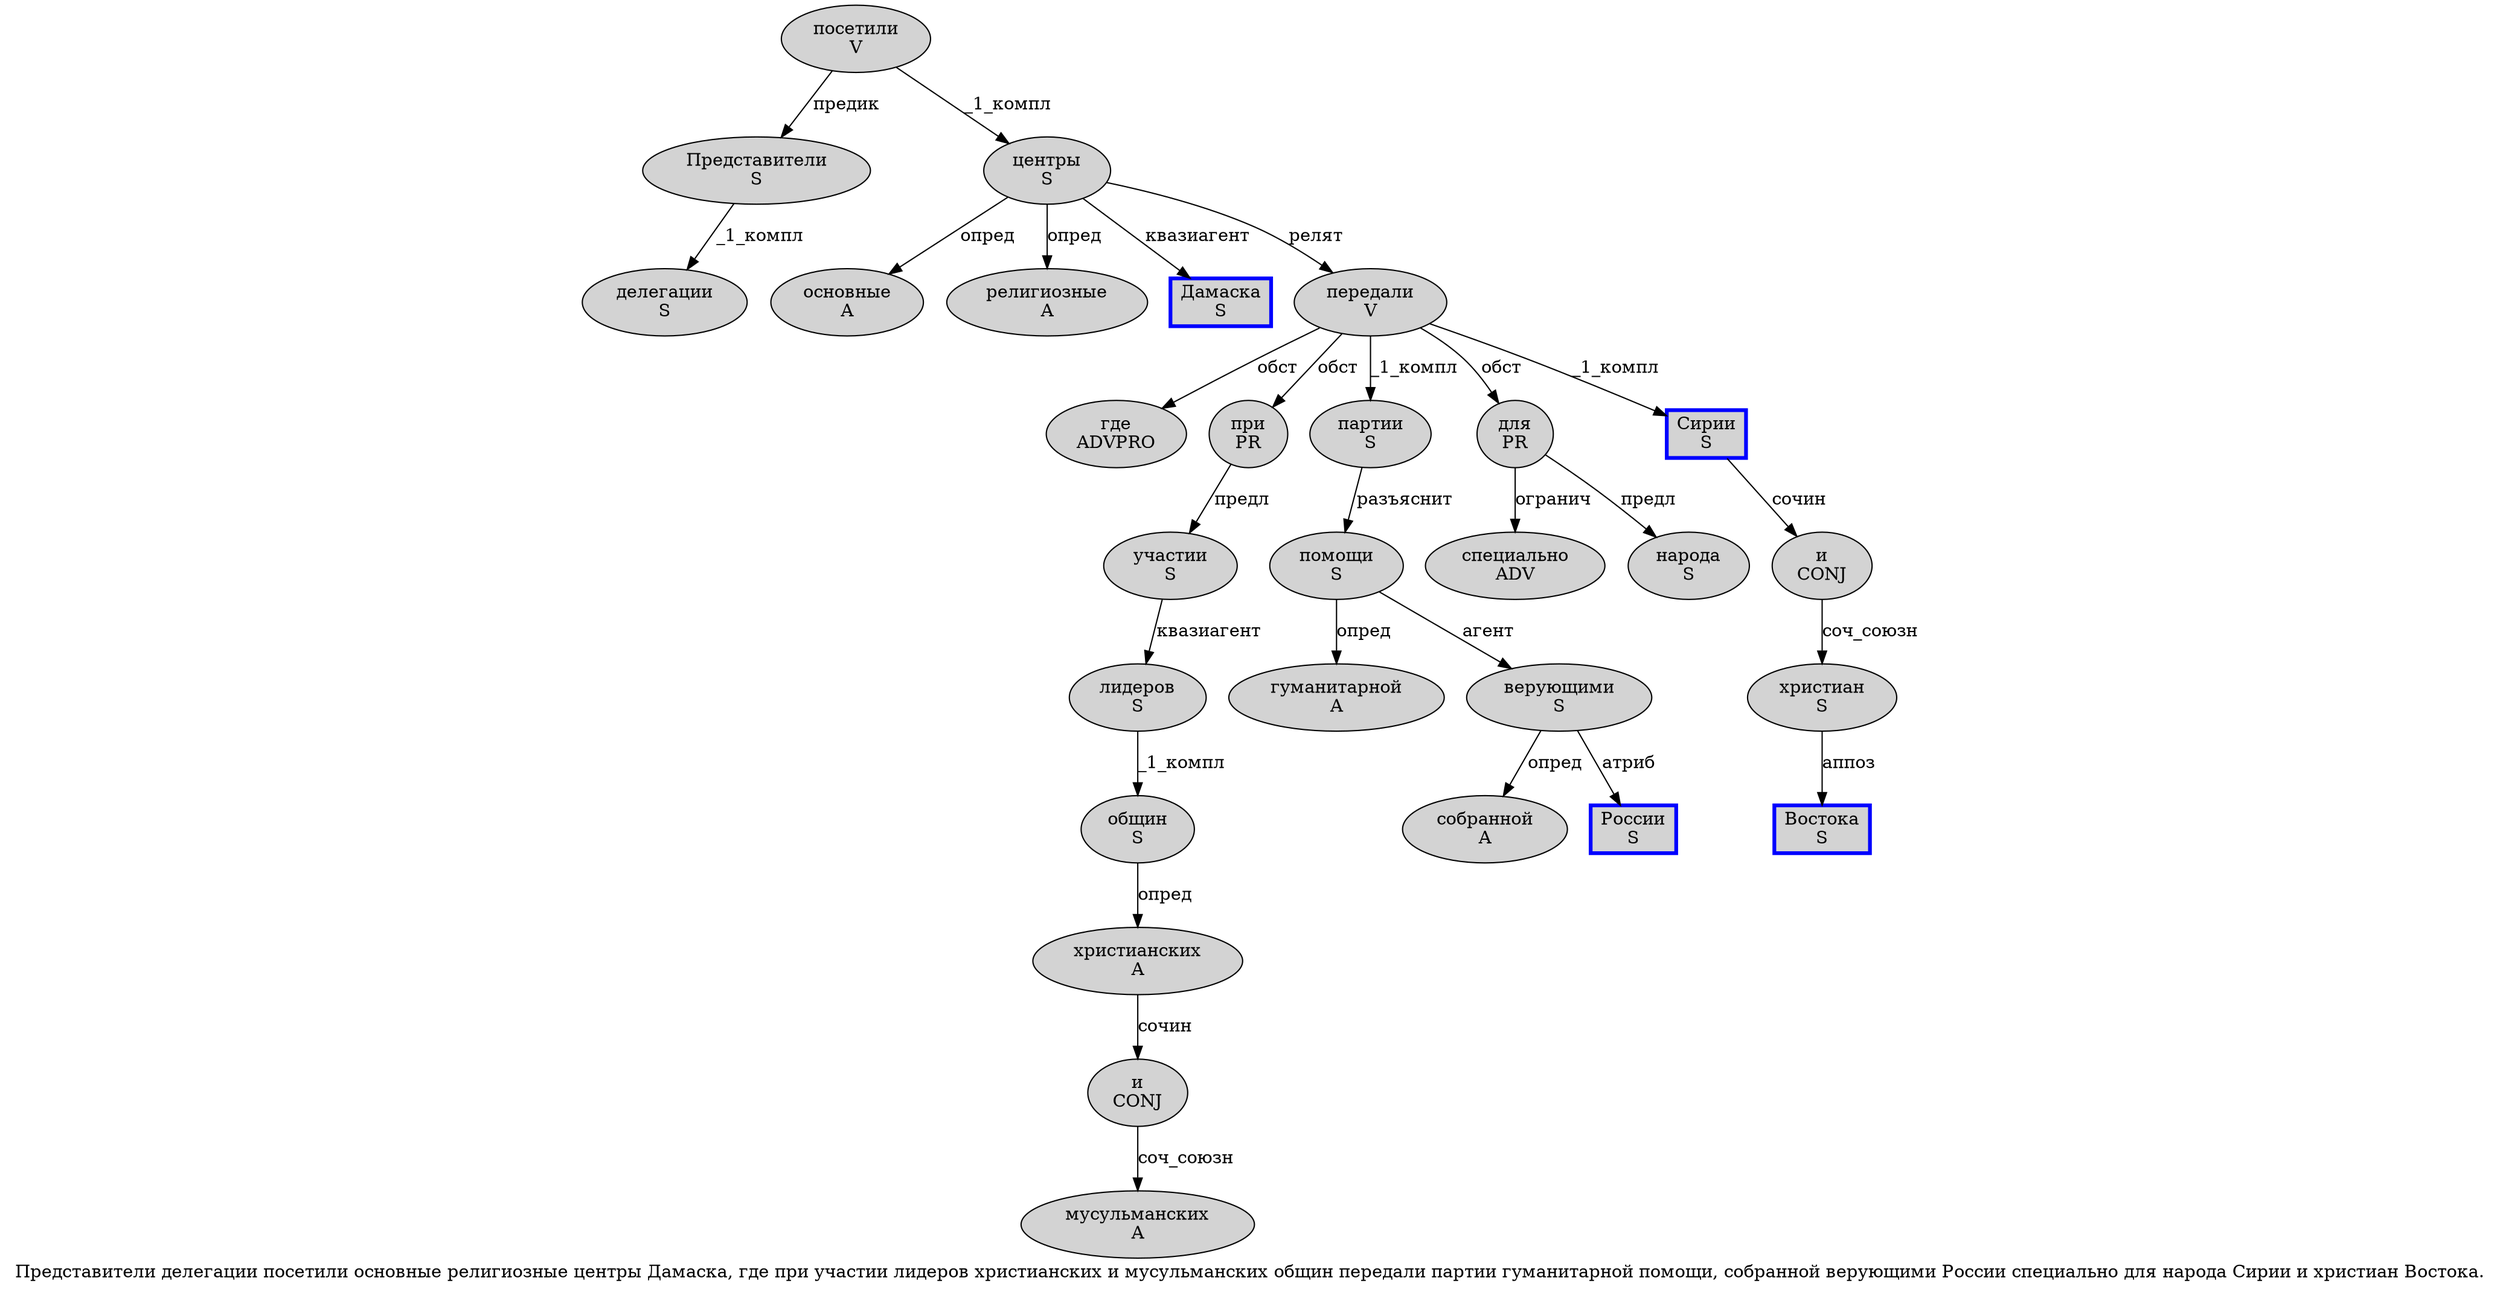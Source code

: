 digraph SENTENCE_1462 {
	graph [label="Представители делегации посетили основные религиозные центры Дамаска, где при участии лидеров христианских и мусульманских общин передали партии гуманитарной помощи, собранной верующими России специально для народа Сирии и христиан Востока."]
	node [style=filled]
		0 [label="Представители
S" color="" fillcolor=lightgray penwidth=1 shape=ellipse]
		1 [label="делегации
S" color="" fillcolor=lightgray penwidth=1 shape=ellipse]
		2 [label="посетили
V" color="" fillcolor=lightgray penwidth=1 shape=ellipse]
		3 [label="основные
A" color="" fillcolor=lightgray penwidth=1 shape=ellipse]
		4 [label="религиозные
A" color="" fillcolor=lightgray penwidth=1 shape=ellipse]
		5 [label="центры
S" color="" fillcolor=lightgray penwidth=1 shape=ellipse]
		6 [label="Дамаска
S" color=blue fillcolor=lightgray penwidth=3 shape=box]
		8 [label="где
ADVPRO" color="" fillcolor=lightgray penwidth=1 shape=ellipse]
		9 [label="при
PR" color="" fillcolor=lightgray penwidth=1 shape=ellipse]
		10 [label="участии
S" color="" fillcolor=lightgray penwidth=1 shape=ellipse]
		11 [label="лидеров
S" color="" fillcolor=lightgray penwidth=1 shape=ellipse]
		12 [label="христианских
A" color="" fillcolor=lightgray penwidth=1 shape=ellipse]
		13 [label="и
CONJ" color="" fillcolor=lightgray penwidth=1 shape=ellipse]
		14 [label="мусульманских
A" color="" fillcolor=lightgray penwidth=1 shape=ellipse]
		15 [label="общин
S" color="" fillcolor=lightgray penwidth=1 shape=ellipse]
		16 [label="передали
V" color="" fillcolor=lightgray penwidth=1 shape=ellipse]
		17 [label="партии
S" color="" fillcolor=lightgray penwidth=1 shape=ellipse]
		18 [label="гуманитарной
A" color="" fillcolor=lightgray penwidth=1 shape=ellipse]
		19 [label="помощи
S" color="" fillcolor=lightgray penwidth=1 shape=ellipse]
		21 [label="собранной
A" color="" fillcolor=lightgray penwidth=1 shape=ellipse]
		22 [label="верующими
S" color="" fillcolor=lightgray penwidth=1 shape=ellipse]
		23 [label="России
S" color=blue fillcolor=lightgray penwidth=3 shape=box]
		24 [label="специально
ADV" color="" fillcolor=lightgray penwidth=1 shape=ellipse]
		25 [label="для
PR" color="" fillcolor=lightgray penwidth=1 shape=ellipse]
		26 [label="народа
S" color="" fillcolor=lightgray penwidth=1 shape=ellipse]
		27 [label="Сирии
S" color=blue fillcolor=lightgray penwidth=3 shape=box]
		28 [label="и
CONJ" color="" fillcolor=lightgray penwidth=1 shape=ellipse]
		29 [label="христиан
S" color="" fillcolor=lightgray penwidth=1 shape=ellipse]
		30 [label="Востока
S" color=blue fillcolor=lightgray penwidth=3 shape=box]
			28 -> 29 [label="соч_союзн"]
			22 -> 21 [label="опред"]
			22 -> 23 [label="атриб"]
			29 -> 30 [label="аппоз"]
			16 -> 8 [label="обст"]
			16 -> 9 [label="обст"]
			16 -> 17 [label="_1_компл"]
			16 -> 25 [label="обст"]
			16 -> 27 [label="_1_компл"]
			25 -> 24 [label="огранич"]
			25 -> 26 [label="предл"]
			27 -> 28 [label="сочин"]
			13 -> 14 [label="соч_союзн"]
			0 -> 1 [label="_1_компл"]
			15 -> 12 [label="опред"]
			17 -> 19 [label="разъяснит"]
			19 -> 18 [label="опред"]
			19 -> 22 [label="агент"]
			5 -> 3 [label="опред"]
			5 -> 4 [label="опред"]
			5 -> 6 [label="квазиагент"]
			5 -> 16 [label="релят"]
			10 -> 11 [label="квазиагент"]
			12 -> 13 [label="сочин"]
			2 -> 0 [label="предик"]
			2 -> 5 [label="_1_компл"]
			9 -> 10 [label="предл"]
			11 -> 15 [label="_1_компл"]
}